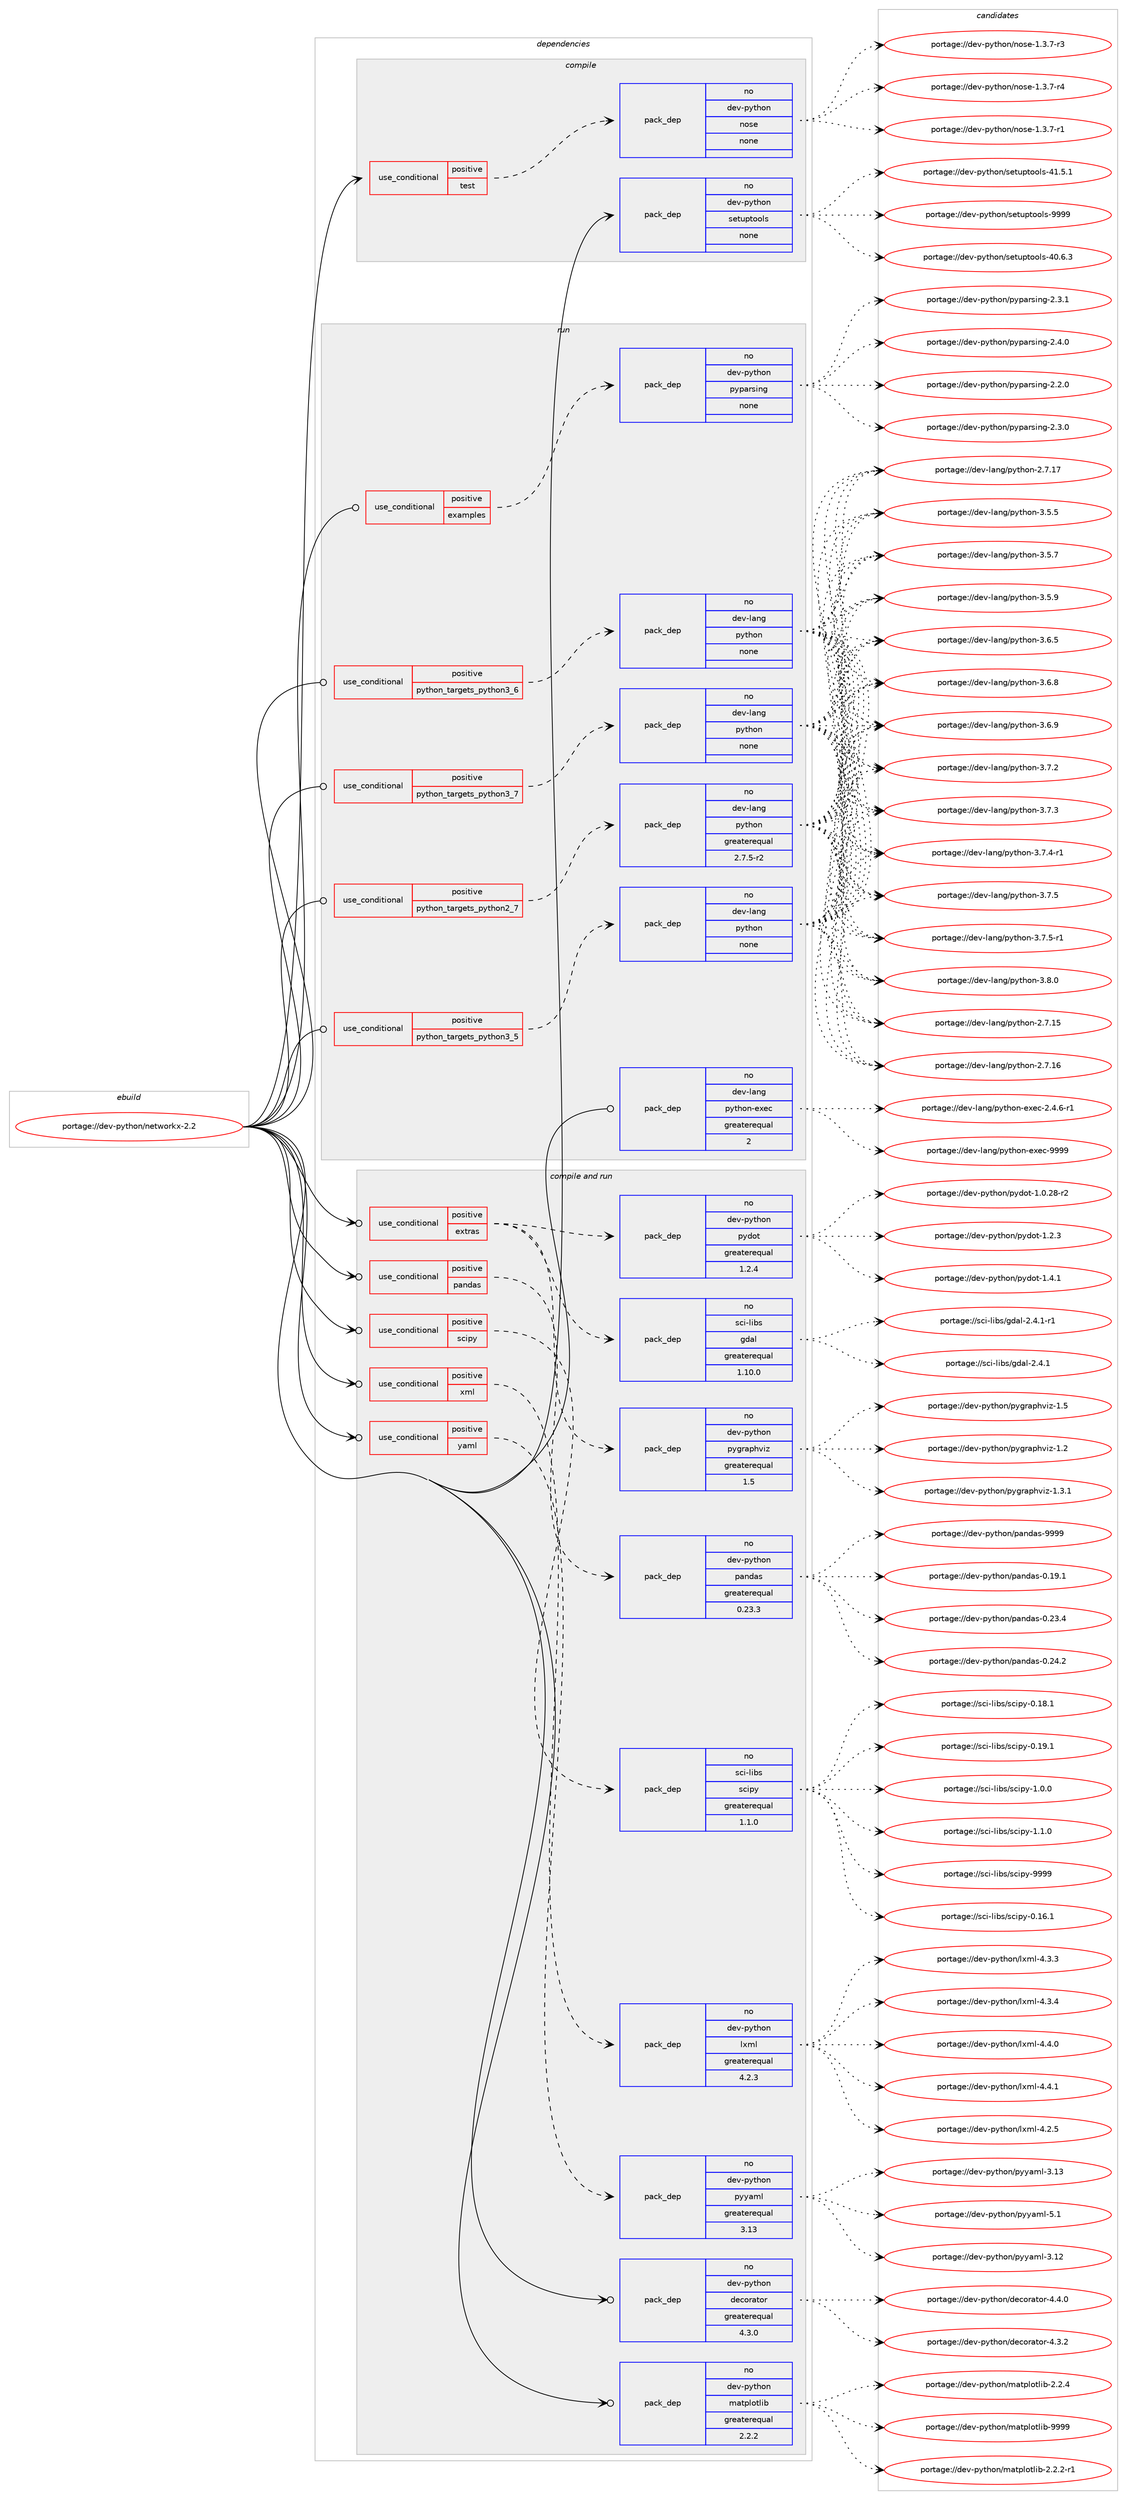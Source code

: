 digraph prolog {

# *************
# Graph options
# *************

newrank=true;
concentrate=true;
compound=true;
graph [rankdir=LR,fontname=Helvetica,fontsize=10,ranksep=1.5];#, ranksep=2.5, nodesep=0.2];
edge  [arrowhead=vee];
node  [fontname=Helvetica,fontsize=10];

# **********
# The ebuild
# **********

subgraph cluster_leftcol {
color=gray;
rank=same;
label=<<i>ebuild</i>>;
id [label="portage://dev-python/networkx-2.2", color=red, width=4, href="../dev-python/networkx-2.2.svg"];
}

# ****************
# The dependencies
# ****************

subgraph cluster_midcol {
color=gray;
label=<<i>dependencies</i>>;
subgraph cluster_compile {
fillcolor="#eeeeee";
style=filled;
label=<<i>compile</i>>;
subgraph cond32368 {
dependency151342 [label=<<TABLE BORDER="0" CELLBORDER="1" CELLSPACING="0" CELLPADDING="4"><TR><TD ROWSPAN="3" CELLPADDING="10">use_conditional</TD></TR><TR><TD>positive</TD></TR><TR><TD>test</TD></TR></TABLE>>, shape=none, color=red];
subgraph pack115648 {
dependency151343 [label=<<TABLE BORDER="0" CELLBORDER="1" CELLSPACING="0" CELLPADDING="4" WIDTH="220"><TR><TD ROWSPAN="6" CELLPADDING="30">pack_dep</TD></TR><TR><TD WIDTH="110">no</TD></TR><TR><TD>dev-python</TD></TR><TR><TD>nose</TD></TR><TR><TD>none</TD></TR><TR><TD></TD></TR></TABLE>>, shape=none, color=blue];
}
dependency151342:e -> dependency151343:w [weight=20,style="dashed",arrowhead="vee"];
}
id:e -> dependency151342:w [weight=20,style="solid",arrowhead="vee"];
subgraph pack115649 {
dependency151344 [label=<<TABLE BORDER="0" CELLBORDER="1" CELLSPACING="0" CELLPADDING="4" WIDTH="220"><TR><TD ROWSPAN="6" CELLPADDING="30">pack_dep</TD></TR><TR><TD WIDTH="110">no</TD></TR><TR><TD>dev-python</TD></TR><TR><TD>setuptools</TD></TR><TR><TD>none</TD></TR><TR><TD></TD></TR></TABLE>>, shape=none, color=blue];
}
id:e -> dependency151344:w [weight=20,style="solid",arrowhead="vee"];
}
subgraph cluster_compileandrun {
fillcolor="#eeeeee";
style=filled;
label=<<i>compile and run</i>>;
subgraph cond32369 {
dependency151345 [label=<<TABLE BORDER="0" CELLBORDER="1" CELLSPACING="0" CELLPADDING="4"><TR><TD ROWSPAN="3" CELLPADDING="10">use_conditional</TD></TR><TR><TD>positive</TD></TR><TR><TD>extras</TD></TR></TABLE>>, shape=none, color=red];
subgraph pack115650 {
dependency151346 [label=<<TABLE BORDER="0" CELLBORDER="1" CELLSPACING="0" CELLPADDING="4" WIDTH="220"><TR><TD ROWSPAN="6" CELLPADDING="30">pack_dep</TD></TR><TR><TD WIDTH="110">no</TD></TR><TR><TD>dev-python</TD></TR><TR><TD>pydot</TD></TR><TR><TD>greaterequal</TD></TR><TR><TD>1.2.4</TD></TR></TABLE>>, shape=none, color=blue];
}
dependency151345:e -> dependency151346:w [weight=20,style="dashed",arrowhead="vee"];
subgraph pack115651 {
dependency151347 [label=<<TABLE BORDER="0" CELLBORDER="1" CELLSPACING="0" CELLPADDING="4" WIDTH="220"><TR><TD ROWSPAN="6" CELLPADDING="30">pack_dep</TD></TR><TR><TD WIDTH="110">no</TD></TR><TR><TD>dev-python</TD></TR><TR><TD>pygraphviz</TD></TR><TR><TD>greaterequal</TD></TR><TR><TD>1.5</TD></TR></TABLE>>, shape=none, color=blue];
}
dependency151345:e -> dependency151347:w [weight=20,style="dashed",arrowhead="vee"];
subgraph pack115652 {
dependency151348 [label=<<TABLE BORDER="0" CELLBORDER="1" CELLSPACING="0" CELLPADDING="4" WIDTH="220"><TR><TD ROWSPAN="6" CELLPADDING="30">pack_dep</TD></TR><TR><TD WIDTH="110">no</TD></TR><TR><TD>sci-libs</TD></TR><TR><TD>gdal</TD></TR><TR><TD>greaterequal</TD></TR><TR><TD>1.10.0</TD></TR></TABLE>>, shape=none, color=blue];
}
dependency151345:e -> dependency151348:w [weight=20,style="dashed",arrowhead="vee"];
}
id:e -> dependency151345:w [weight=20,style="solid",arrowhead="odotvee"];
subgraph cond32370 {
dependency151349 [label=<<TABLE BORDER="0" CELLBORDER="1" CELLSPACING="0" CELLPADDING="4"><TR><TD ROWSPAN="3" CELLPADDING="10">use_conditional</TD></TR><TR><TD>positive</TD></TR><TR><TD>pandas</TD></TR></TABLE>>, shape=none, color=red];
subgraph pack115653 {
dependency151350 [label=<<TABLE BORDER="0" CELLBORDER="1" CELLSPACING="0" CELLPADDING="4" WIDTH="220"><TR><TD ROWSPAN="6" CELLPADDING="30">pack_dep</TD></TR><TR><TD WIDTH="110">no</TD></TR><TR><TD>dev-python</TD></TR><TR><TD>pandas</TD></TR><TR><TD>greaterequal</TD></TR><TR><TD>0.23.3</TD></TR></TABLE>>, shape=none, color=blue];
}
dependency151349:e -> dependency151350:w [weight=20,style="dashed",arrowhead="vee"];
}
id:e -> dependency151349:w [weight=20,style="solid",arrowhead="odotvee"];
subgraph cond32371 {
dependency151351 [label=<<TABLE BORDER="0" CELLBORDER="1" CELLSPACING="0" CELLPADDING="4"><TR><TD ROWSPAN="3" CELLPADDING="10">use_conditional</TD></TR><TR><TD>positive</TD></TR><TR><TD>scipy</TD></TR></TABLE>>, shape=none, color=red];
subgraph pack115654 {
dependency151352 [label=<<TABLE BORDER="0" CELLBORDER="1" CELLSPACING="0" CELLPADDING="4" WIDTH="220"><TR><TD ROWSPAN="6" CELLPADDING="30">pack_dep</TD></TR><TR><TD WIDTH="110">no</TD></TR><TR><TD>sci-libs</TD></TR><TR><TD>scipy</TD></TR><TR><TD>greaterequal</TD></TR><TR><TD>1.1.0</TD></TR></TABLE>>, shape=none, color=blue];
}
dependency151351:e -> dependency151352:w [weight=20,style="dashed",arrowhead="vee"];
}
id:e -> dependency151351:w [weight=20,style="solid",arrowhead="odotvee"];
subgraph cond32372 {
dependency151353 [label=<<TABLE BORDER="0" CELLBORDER="1" CELLSPACING="0" CELLPADDING="4"><TR><TD ROWSPAN="3" CELLPADDING="10">use_conditional</TD></TR><TR><TD>positive</TD></TR><TR><TD>xml</TD></TR></TABLE>>, shape=none, color=red];
subgraph pack115655 {
dependency151354 [label=<<TABLE BORDER="0" CELLBORDER="1" CELLSPACING="0" CELLPADDING="4" WIDTH="220"><TR><TD ROWSPAN="6" CELLPADDING="30">pack_dep</TD></TR><TR><TD WIDTH="110">no</TD></TR><TR><TD>dev-python</TD></TR><TR><TD>lxml</TD></TR><TR><TD>greaterequal</TD></TR><TR><TD>4.2.3</TD></TR></TABLE>>, shape=none, color=blue];
}
dependency151353:e -> dependency151354:w [weight=20,style="dashed",arrowhead="vee"];
}
id:e -> dependency151353:w [weight=20,style="solid",arrowhead="odotvee"];
subgraph cond32373 {
dependency151355 [label=<<TABLE BORDER="0" CELLBORDER="1" CELLSPACING="0" CELLPADDING="4"><TR><TD ROWSPAN="3" CELLPADDING="10">use_conditional</TD></TR><TR><TD>positive</TD></TR><TR><TD>yaml</TD></TR></TABLE>>, shape=none, color=red];
subgraph pack115656 {
dependency151356 [label=<<TABLE BORDER="0" CELLBORDER="1" CELLSPACING="0" CELLPADDING="4" WIDTH="220"><TR><TD ROWSPAN="6" CELLPADDING="30">pack_dep</TD></TR><TR><TD WIDTH="110">no</TD></TR><TR><TD>dev-python</TD></TR><TR><TD>pyyaml</TD></TR><TR><TD>greaterequal</TD></TR><TR><TD>3.13</TD></TR></TABLE>>, shape=none, color=blue];
}
dependency151355:e -> dependency151356:w [weight=20,style="dashed",arrowhead="vee"];
}
id:e -> dependency151355:w [weight=20,style="solid",arrowhead="odotvee"];
subgraph pack115657 {
dependency151357 [label=<<TABLE BORDER="0" CELLBORDER="1" CELLSPACING="0" CELLPADDING="4" WIDTH="220"><TR><TD ROWSPAN="6" CELLPADDING="30">pack_dep</TD></TR><TR><TD WIDTH="110">no</TD></TR><TR><TD>dev-python</TD></TR><TR><TD>decorator</TD></TR><TR><TD>greaterequal</TD></TR><TR><TD>4.3.0</TD></TR></TABLE>>, shape=none, color=blue];
}
id:e -> dependency151357:w [weight=20,style="solid",arrowhead="odotvee"];
subgraph pack115658 {
dependency151358 [label=<<TABLE BORDER="0" CELLBORDER="1" CELLSPACING="0" CELLPADDING="4" WIDTH="220"><TR><TD ROWSPAN="6" CELLPADDING="30">pack_dep</TD></TR><TR><TD WIDTH="110">no</TD></TR><TR><TD>dev-python</TD></TR><TR><TD>matplotlib</TD></TR><TR><TD>greaterequal</TD></TR><TR><TD>2.2.2</TD></TR></TABLE>>, shape=none, color=blue];
}
id:e -> dependency151358:w [weight=20,style="solid",arrowhead="odotvee"];
}
subgraph cluster_run {
fillcolor="#eeeeee";
style=filled;
label=<<i>run</i>>;
subgraph cond32374 {
dependency151359 [label=<<TABLE BORDER="0" CELLBORDER="1" CELLSPACING="0" CELLPADDING="4"><TR><TD ROWSPAN="3" CELLPADDING="10">use_conditional</TD></TR><TR><TD>positive</TD></TR><TR><TD>examples</TD></TR></TABLE>>, shape=none, color=red];
subgraph pack115659 {
dependency151360 [label=<<TABLE BORDER="0" CELLBORDER="1" CELLSPACING="0" CELLPADDING="4" WIDTH="220"><TR><TD ROWSPAN="6" CELLPADDING="30">pack_dep</TD></TR><TR><TD WIDTH="110">no</TD></TR><TR><TD>dev-python</TD></TR><TR><TD>pyparsing</TD></TR><TR><TD>none</TD></TR><TR><TD></TD></TR></TABLE>>, shape=none, color=blue];
}
dependency151359:e -> dependency151360:w [weight=20,style="dashed",arrowhead="vee"];
}
id:e -> dependency151359:w [weight=20,style="solid",arrowhead="odot"];
subgraph cond32375 {
dependency151361 [label=<<TABLE BORDER="0" CELLBORDER="1" CELLSPACING="0" CELLPADDING="4"><TR><TD ROWSPAN="3" CELLPADDING="10">use_conditional</TD></TR><TR><TD>positive</TD></TR><TR><TD>python_targets_python2_7</TD></TR></TABLE>>, shape=none, color=red];
subgraph pack115660 {
dependency151362 [label=<<TABLE BORDER="0" CELLBORDER="1" CELLSPACING="0" CELLPADDING="4" WIDTH="220"><TR><TD ROWSPAN="6" CELLPADDING="30">pack_dep</TD></TR><TR><TD WIDTH="110">no</TD></TR><TR><TD>dev-lang</TD></TR><TR><TD>python</TD></TR><TR><TD>greaterequal</TD></TR><TR><TD>2.7.5-r2</TD></TR></TABLE>>, shape=none, color=blue];
}
dependency151361:e -> dependency151362:w [weight=20,style="dashed",arrowhead="vee"];
}
id:e -> dependency151361:w [weight=20,style="solid",arrowhead="odot"];
subgraph cond32376 {
dependency151363 [label=<<TABLE BORDER="0" CELLBORDER="1" CELLSPACING="0" CELLPADDING="4"><TR><TD ROWSPAN="3" CELLPADDING="10">use_conditional</TD></TR><TR><TD>positive</TD></TR><TR><TD>python_targets_python3_5</TD></TR></TABLE>>, shape=none, color=red];
subgraph pack115661 {
dependency151364 [label=<<TABLE BORDER="0" CELLBORDER="1" CELLSPACING="0" CELLPADDING="4" WIDTH="220"><TR><TD ROWSPAN="6" CELLPADDING="30">pack_dep</TD></TR><TR><TD WIDTH="110">no</TD></TR><TR><TD>dev-lang</TD></TR><TR><TD>python</TD></TR><TR><TD>none</TD></TR><TR><TD></TD></TR></TABLE>>, shape=none, color=blue];
}
dependency151363:e -> dependency151364:w [weight=20,style="dashed",arrowhead="vee"];
}
id:e -> dependency151363:w [weight=20,style="solid",arrowhead="odot"];
subgraph cond32377 {
dependency151365 [label=<<TABLE BORDER="0" CELLBORDER="1" CELLSPACING="0" CELLPADDING="4"><TR><TD ROWSPAN="3" CELLPADDING="10">use_conditional</TD></TR><TR><TD>positive</TD></TR><TR><TD>python_targets_python3_6</TD></TR></TABLE>>, shape=none, color=red];
subgraph pack115662 {
dependency151366 [label=<<TABLE BORDER="0" CELLBORDER="1" CELLSPACING="0" CELLPADDING="4" WIDTH="220"><TR><TD ROWSPAN="6" CELLPADDING="30">pack_dep</TD></TR><TR><TD WIDTH="110">no</TD></TR><TR><TD>dev-lang</TD></TR><TR><TD>python</TD></TR><TR><TD>none</TD></TR><TR><TD></TD></TR></TABLE>>, shape=none, color=blue];
}
dependency151365:e -> dependency151366:w [weight=20,style="dashed",arrowhead="vee"];
}
id:e -> dependency151365:w [weight=20,style="solid",arrowhead="odot"];
subgraph cond32378 {
dependency151367 [label=<<TABLE BORDER="0" CELLBORDER="1" CELLSPACING="0" CELLPADDING="4"><TR><TD ROWSPAN="3" CELLPADDING="10">use_conditional</TD></TR><TR><TD>positive</TD></TR><TR><TD>python_targets_python3_7</TD></TR></TABLE>>, shape=none, color=red];
subgraph pack115663 {
dependency151368 [label=<<TABLE BORDER="0" CELLBORDER="1" CELLSPACING="0" CELLPADDING="4" WIDTH="220"><TR><TD ROWSPAN="6" CELLPADDING="30">pack_dep</TD></TR><TR><TD WIDTH="110">no</TD></TR><TR><TD>dev-lang</TD></TR><TR><TD>python</TD></TR><TR><TD>none</TD></TR><TR><TD></TD></TR></TABLE>>, shape=none, color=blue];
}
dependency151367:e -> dependency151368:w [weight=20,style="dashed",arrowhead="vee"];
}
id:e -> dependency151367:w [weight=20,style="solid",arrowhead="odot"];
subgraph pack115664 {
dependency151369 [label=<<TABLE BORDER="0" CELLBORDER="1" CELLSPACING="0" CELLPADDING="4" WIDTH="220"><TR><TD ROWSPAN="6" CELLPADDING="30">pack_dep</TD></TR><TR><TD WIDTH="110">no</TD></TR><TR><TD>dev-lang</TD></TR><TR><TD>python-exec</TD></TR><TR><TD>greaterequal</TD></TR><TR><TD>2</TD></TR></TABLE>>, shape=none, color=blue];
}
id:e -> dependency151369:w [weight=20,style="solid",arrowhead="odot"];
}
}

# **************
# The candidates
# **************

subgraph cluster_choices {
rank=same;
color=gray;
label=<<i>candidates</i>>;

subgraph choice115648 {
color=black;
nodesep=1;
choiceportage10010111845112121116104111110471101111151014549465146554511449 [label="portage://dev-python/nose-1.3.7-r1", color=red, width=4,href="../dev-python/nose-1.3.7-r1.svg"];
choiceportage10010111845112121116104111110471101111151014549465146554511451 [label="portage://dev-python/nose-1.3.7-r3", color=red, width=4,href="../dev-python/nose-1.3.7-r3.svg"];
choiceportage10010111845112121116104111110471101111151014549465146554511452 [label="portage://dev-python/nose-1.3.7-r4", color=red, width=4,href="../dev-python/nose-1.3.7-r4.svg"];
dependency151343:e -> choiceportage10010111845112121116104111110471101111151014549465146554511449:w [style=dotted,weight="100"];
dependency151343:e -> choiceportage10010111845112121116104111110471101111151014549465146554511451:w [style=dotted,weight="100"];
dependency151343:e -> choiceportage10010111845112121116104111110471101111151014549465146554511452:w [style=dotted,weight="100"];
}
subgraph choice115649 {
color=black;
nodesep=1;
choiceportage100101118451121211161041111104711510111611711211611111110811545524846544651 [label="portage://dev-python/setuptools-40.6.3", color=red, width=4,href="../dev-python/setuptools-40.6.3.svg"];
choiceportage100101118451121211161041111104711510111611711211611111110811545524946534649 [label="portage://dev-python/setuptools-41.5.1", color=red, width=4,href="../dev-python/setuptools-41.5.1.svg"];
choiceportage10010111845112121116104111110471151011161171121161111111081154557575757 [label="portage://dev-python/setuptools-9999", color=red, width=4,href="../dev-python/setuptools-9999.svg"];
dependency151344:e -> choiceportage100101118451121211161041111104711510111611711211611111110811545524846544651:w [style=dotted,weight="100"];
dependency151344:e -> choiceportage100101118451121211161041111104711510111611711211611111110811545524946534649:w [style=dotted,weight="100"];
dependency151344:e -> choiceportage10010111845112121116104111110471151011161171121161111111081154557575757:w [style=dotted,weight="100"];
}
subgraph choice115650 {
color=black;
nodesep=1;
choiceportage1001011184511212111610411111047112121100111116454946484650564511450 [label="portage://dev-python/pydot-1.0.28-r2", color=red, width=4,href="../dev-python/pydot-1.0.28-r2.svg"];
choiceportage1001011184511212111610411111047112121100111116454946504651 [label="portage://dev-python/pydot-1.2.3", color=red, width=4,href="../dev-python/pydot-1.2.3.svg"];
choiceportage1001011184511212111610411111047112121100111116454946524649 [label="portage://dev-python/pydot-1.4.1", color=red, width=4,href="../dev-python/pydot-1.4.1.svg"];
dependency151346:e -> choiceportage1001011184511212111610411111047112121100111116454946484650564511450:w [style=dotted,weight="100"];
dependency151346:e -> choiceportage1001011184511212111610411111047112121100111116454946504651:w [style=dotted,weight="100"];
dependency151346:e -> choiceportage1001011184511212111610411111047112121100111116454946524649:w [style=dotted,weight="100"];
}
subgraph choice115651 {
color=black;
nodesep=1;
choiceportage10010111845112121116104111110471121211031149711210411810512245494650 [label="portage://dev-python/pygraphviz-1.2", color=red, width=4,href="../dev-python/pygraphviz-1.2.svg"];
choiceportage100101118451121211161041111104711212110311497112104118105122454946514649 [label="portage://dev-python/pygraphviz-1.3.1", color=red, width=4,href="../dev-python/pygraphviz-1.3.1.svg"];
choiceportage10010111845112121116104111110471121211031149711210411810512245494653 [label="portage://dev-python/pygraphviz-1.5", color=red, width=4,href="../dev-python/pygraphviz-1.5.svg"];
dependency151347:e -> choiceportage10010111845112121116104111110471121211031149711210411810512245494650:w [style=dotted,weight="100"];
dependency151347:e -> choiceportage100101118451121211161041111104711212110311497112104118105122454946514649:w [style=dotted,weight="100"];
dependency151347:e -> choiceportage10010111845112121116104111110471121211031149711210411810512245494653:w [style=dotted,weight="100"];
}
subgraph choice115652 {
color=black;
nodesep=1;
choiceportage1159910545108105981154710310097108455046524649 [label="portage://sci-libs/gdal-2.4.1", color=red, width=4,href="../sci-libs/gdal-2.4.1.svg"];
choiceportage11599105451081059811547103100971084550465246494511449 [label="portage://sci-libs/gdal-2.4.1-r1", color=red, width=4,href="../sci-libs/gdal-2.4.1-r1.svg"];
dependency151348:e -> choiceportage1159910545108105981154710310097108455046524649:w [style=dotted,weight="100"];
dependency151348:e -> choiceportage11599105451081059811547103100971084550465246494511449:w [style=dotted,weight="100"];
}
subgraph choice115653 {
color=black;
nodesep=1;
choiceportage1001011184511212111610411111047112971101009711545484649574649 [label="portage://dev-python/pandas-0.19.1", color=red, width=4,href="../dev-python/pandas-0.19.1.svg"];
choiceportage1001011184511212111610411111047112971101009711545484650514652 [label="portage://dev-python/pandas-0.23.4", color=red, width=4,href="../dev-python/pandas-0.23.4.svg"];
choiceportage1001011184511212111610411111047112971101009711545484650524650 [label="portage://dev-python/pandas-0.24.2", color=red, width=4,href="../dev-python/pandas-0.24.2.svg"];
choiceportage100101118451121211161041111104711297110100971154557575757 [label="portage://dev-python/pandas-9999", color=red, width=4,href="../dev-python/pandas-9999.svg"];
dependency151350:e -> choiceportage1001011184511212111610411111047112971101009711545484649574649:w [style=dotted,weight="100"];
dependency151350:e -> choiceportage1001011184511212111610411111047112971101009711545484650514652:w [style=dotted,weight="100"];
dependency151350:e -> choiceportage1001011184511212111610411111047112971101009711545484650524650:w [style=dotted,weight="100"];
dependency151350:e -> choiceportage100101118451121211161041111104711297110100971154557575757:w [style=dotted,weight="100"];
}
subgraph choice115654 {
color=black;
nodesep=1;
choiceportage115991054510810598115471159910511212145484649544649 [label="portage://sci-libs/scipy-0.16.1", color=red, width=4,href="../sci-libs/scipy-0.16.1.svg"];
choiceportage115991054510810598115471159910511212145484649564649 [label="portage://sci-libs/scipy-0.18.1", color=red, width=4,href="../sci-libs/scipy-0.18.1.svg"];
choiceportage115991054510810598115471159910511212145484649574649 [label="portage://sci-libs/scipy-0.19.1", color=red, width=4,href="../sci-libs/scipy-0.19.1.svg"];
choiceportage1159910545108105981154711599105112121454946484648 [label="portage://sci-libs/scipy-1.0.0", color=red, width=4,href="../sci-libs/scipy-1.0.0.svg"];
choiceportage1159910545108105981154711599105112121454946494648 [label="portage://sci-libs/scipy-1.1.0", color=red, width=4,href="../sci-libs/scipy-1.1.0.svg"];
choiceportage11599105451081059811547115991051121214557575757 [label="portage://sci-libs/scipy-9999", color=red, width=4,href="../sci-libs/scipy-9999.svg"];
dependency151352:e -> choiceportage115991054510810598115471159910511212145484649544649:w [style=dotted,weight="100"];
dependency151352:e -> choiceportage115991054510810598115471159910511212145484649564649:w [style=dotted,weight="100"];
dependency151352:e -> choiceportage115991054510810598115471159910511212145484649574649:w [style=dotted,weight="100"];
dependency151352:e -> choiceportage1159910545108105981154711599105112121454946484648:w [style=dotted,weight="100"];
dependency151352:e -> choiceportage1159910545108105981154711599105112121454946494648:w [style=dotted,weight="100"];
dependency151352:e -> choiceportage11599105451081059811547115991051121214557575757:w [style=dotted,weight="100"];
}
subgraph choice115655 {
color=black;
nodesep=1;
choiceportage1001011184511212111610411111047108120109108455246504653 [label="portage://dev-python/lxml-4.2.5", color=red, width=4,href="../dev-python/lxml-4.2.5.svg"];
choiceportage1001011184511212111610411111047108120109108455246514651 [label="portage://dev-python/lxml-4.3.3", color=red, width=4,href="../dev-python/lxml-4.3.3.svg"];
choiceportage1001011184511212111610411111047108120109108455246514652 [label="portage://dev-python/lxml-4.3.4", color=red, width=4,href="../dev-python/lxml-4.3.4.svg"];
choiceportage1001011184511212111610411111047108120109108455246524648 [label="portage://dev-python/lxml-4.4.0", color=red, width=4,href="../dev-python/lxml-4.4.0.svg"];
choiceportage1001011184511212111610411111047108120109108455246524649 [label="portage://dev-python/lxml-4.4.1", color=red, width=4,href="../dev-python/lxml-4.4.1.svg"];
dependency151354:e -> choiceportage1001011184511212111610411111047108120109108455246504653:w [style=dotted,weight="100"];
dependency151354:e -> choiceportage1001011184511212111610411111047108120109108455246514651:w [style=dotted,weight="100"];
dependency151354:e -> choiceportage1001011184511212111610411111047108120109108455246514652:w [style=dotted,weight="100"];
dependency151354:e -> choiceportage1001011184511212111610411111047108120109108455246524648:w [style=dotted,weight="100"];
dependency151354:e -> choiceportage1001011184511212111610411111047108120109108455246524649:w [style=dotted,weight="100"];
}
subgraph choice115656 {
color=black;
nodesep=1;
choiceportage1001011184511212111610411111047112121121971091084551464950 [label="portage://dev-python/pyyaml-3.12", color=red, width=4,href="../dev-python/pyyaml-3.12.svg"];
choiceportage1001011184511212111610411111047112121121971091084551464951 [label="portage://dev-python/pyyaml-3.13", color=red, width=4,href="../dev-python/pyyaml-3.13.svg"];
choiceportage10010111845112121116104111110471121211219710910845534649 [label="portage://dev-python/pyyaml-5.1", color=red, width=4,href="../dev-python/pyyaml-5.1.svg"];
dependency151356:e -> choiceportage1001011184511212111610411111047112121121971091084551464950:w [style=dotted,weight="100"];
dependency151356:e -> choiceportage1001011184511212111610411111047112121121971091084551464951:w [style=dotted,weight="100"];
dependency151356:e -> choiceportage10010111845112121116104111110471121211219710910845534649:w [style=dotted,weight="100"];
}
subgraph choice115657 {
color=black;
nodesep=1;
choiceportage10010111845112121116104111110471001019911111497116111114455246514650 [label="portage://dev-python/decorator-4.3.2", color=red, width=4,href="../dev-python/decorator-4.3.2.svg"];
choiceportage10010111845112121116104111110471001019911111497116111114455246524648 [label="portage://dev-python/decorator-4.4.0", color=red, width=4,href="../dev-python/decorator-4.4.0.svg"];
dependency151357:e -> choiceportage10010111845112121116104111110471001019911111497116111114455246514650:w [style=dotted,weight="100"];
dependency151357:e -> choiceportage10010111845112121116104111110471001019911111497116111114455246524648:w [style=dotted,weight="100"];
}
subgraph choice115658 {
color=black;
nodesep=1;
choiceportage100101118451121211161041111104710997116112108111116108105984550465046504511449 [label="portage://dev-python/matplotlib-2.2.2-r1", color=red, width=4,href="../dev-python/matplotlib-2.2.2-r1.svg"];
choiceportage10010111845112121116104111110471099711611210811111610810598455046504652 [label="portage://dev-python/matplotlib-2.2.4", color=red, width=4,href="../dev-python/matplotlib-2.2.4.svg"];
choiceportage100101118451121211161041111104710997116112108111116108105984557575757 [label="portage://dev-python/matplotlib-9999", color=red, width=4,href="../dev-python/matplotlib-9999.svg"];
dependency151358:e -> choiceportage100101118451121211161041111104710997116112108111116108105984550465046504511449:w [style=dotted,weight="100"];
dependency151358:e -> choiceportage10010111845112121116104111110471099711611210811111610810598455046504652:w [style=dotted,weight="100"];
dependency151358:e -> choiceportage100101118451121211161041111104710997116112108111116108105984557575757:w [style=dotted,weight="100"];
}
subgraph choice115659 {
color=black;
nodesep=1;
choiceportage100101118451121211161041111104711212111297114115105110103455046504648 [label="portage://dev-python/pyparsing-2.2.0", color=red, width=4,href="../dev-python/pyparsing-2.2.0.svg"];
choiceportage100101118451121211161041111104711212111297114115105110103455046514648 [label="portage://dev-python/pyparsing-2.3.0", color=red, width=4,href="../dev-python/pyparsing-2.3.0.svg"];
choiceportage100101118451121211161041111104711212111297114115105110103455046514649 [label="portage://dev-python/pyparsing-2.3.1", color=red, width=4,href="../dev-python/pyparsing-2.3.1.svg"];
choiceportage100101118451121211161041111104711212111297114115105110103455046524648 [label="portage://dev-python/pyparsing-2.4.0", color=red, width=4,href="../dev-python/pyparsing-2.4.0.svg"];
dependency151360:e -> choiceportage100101118451121211161041111104711212111297114115105110103455046504648:w [style=dotted,weight="100"];
dependency151360:e -> choiceportage100101118451121211161041111104711212111297114115105110103455046514648:w [style=dotted,weight="100"];
dependency151360:e -> choiceportage100101118451121211161041111104711212111297114115105110103455046514649:w [style=dotted,weight="100"];
dependency151360:e -> choiceportage100101118451121211161041111104711212111297114115105110103455046524648:w [style=dotted,weight="100"];
}
subgraph choice115660 {
color=black;
nodesep=1;
choiceportage10010111845108971101034711212111610411111045504655464953 [label="portage://dev-lang/python-2.7.15", color=red, width=4,href="../dev-lang/python-2.7.15.svg"];
choiceportage10010111845108971101034711212111610411111045504655464954 [label="portage://dev-lang/python-2.7.16", color=red, width=4,href="../dev-lang/python-2.7.16.svg"];
choiceportage10010111845108971101034711212111610411111045504655464955 [label="portage://dev-lang/python-2.7.17", color=red, width=4,href="../dev-lang/python-2.7.17.svg"];
choiceportage100101118451089711010347112121116104111110455146534653 [label="portage://dev-lang/python-3.5.5", color=red, width=4,href="../dev-lang/python-3.5.5.svg"];
choiceportage100101118451089711010347112121116104111110455146534655 [label="portage://dev-lang/python-3.5.7", color=red, width=4,href="../dev-lang/python-3.5.7.svg"];
choiceportage100101118451089711010347112121116104111110455146534657 [label="portage://dev-lang/python-3.5.9", color=red, width=4,href="../dev-lang/python-3.5.9.svg"];
choiceportage100101118451089711010347112121116104111110455146544653 [label="portage://dev-lang/python-3.6.5", color=red, width=4,href="../dev-lang/python-3.6.5.svg"];
choiceportage100101118451089711010347112121116104111110455146544656 [label="portage://dev-lang/python-3.6.8", color=red, width=4,href="../dev-lang/python-3.6.8.svg"];
choiceportage100101118451089711010347112121116104111110455146544657 [label="portage://dev-lang/python-3.6.9", color=red, width=4,href="../dev-lang/python-3.6.9.svg"];
choiceportage100101118451089711010347112121116104111110455146554650 [label="portage://dev-lang/python-3.7.2", color=red, width=4,href="../dev-lang/python-3.7.2.svg"];
choiceportage100101118451089711010347112121116104111110455146554651 [label="portage://dev-lang/python-3.7.3", color=red, width=4,href="../dev-lang/python-3.7.3.svg"];
choiceportage1001011184510897110103471121211161041111104551465546524511449 [label="portage://dev-lang/python-3.7.4-r1", color=red, width=4,href="../dev-lang/python-3.7.4-r1.svg"];
choiceportage100101118451089711010347112121116104111110455146554653 [label="portage://dev-lang/python-3.7.5", color=red, width=4,href="../dev-lang/python-3.7.5.svg"];
choiceportage1001011184510897110103471121211161041111104551465546534511449 [label="portage://dev-lang/python-3.7.5-r1", color=red, width=4,href="../dev-lang/python-3.7.5-r1.svg"];
choiceportage100101118451089711010347112121116104111110455146564648 [label="portage://dev-lang/python-3.8.0", color=red, width=4,href="../dev-lang/python-3.8.0.svg"];
dependency151362:e -> choiceportage10010111845108971101034711212111610411111045504655464953:w [style=dotted,weight="100"];
dependency151362:e -> choiceportage10010111845108971101034711212111610411111045504655464954:w [style=dotted,weight="100"];
dependency151362:e -> choiceportage10010111845108971101034711212111610411111045504655464955:w [style=dotted,weight="100"];
dependency151362:e -> choiceportage100101118451089711010347112121116104111110455146534653:w [style=dotted,weight="100"];
dependency151362:e -> choiceportage100101118451089711010347112121116104111110455146534655:w [style=dotted,weight="100"];
dependency151362:e -> choiceportage100101118451089711010347112121116104111110455146534657:w [style=dotted,weight="100"];
dependency151362:e -> choiceportage100101118451089711010347112121116104111110455146544653:w [style=dotted,weight="100"];
dependency151362:e -> choiceportage100101118451089711010347112121116104111110455146544656:w [style=dotted,weight="100"];
dependency151362:e -> choiceportage100101118451089711010347112121116104111110455146544657:w [style=dotted,weight="100"];
dependency151362:e -> choiceportage100101118451089711010347112121116104111110455146554650:w [style=dotted,weight="100"];
dependency151362:e -> choiceportage100101118451089711010347112121116104111110455146554651:w [style=dotted,weight="100"];
dependency151362:e -> choiceportage1001011184510897110103471121211161041111104551465546524511449:w [style=dotted,weight="100"];
dependency151362:e -> choiceportage100101118451089711010347112121116104111110455146554653:w [style=dotted,weight="100"];
dependency151362:e -> choiceportage1001011184510897110103471121211161041111104551465546534511449:w [style=dotted,weight="100"];
dependency151362:e -> choiceportage100101118451089711010347112121116104111110455146564648:w [style=dotted,weight="100"];
}
subgraph choice115661 {
color=black;
nodesep=1;
choiceportage10010111845108971101034711212111610411111045504655464953 [label="portage://dev-lang/python-2.7.15", color=red, width=4,href="../dev-lang/python-2.7.15.svg"];
choiceportage10010111845108971101034711212111610411111045504655464954 [label="portage://dev-lang/python-2.7.16", color=red, width=4,href="../dev-lang/python-2.7.16.svg"];
choiceportage10010111845108971101034711212111610411111045504655464955 [label="portage://dev-lang/python-2.7.17", color=red, width=4,href="../dev-lang/python-2.7.17.svg"];
choiceportage100101118451089711010347112121116104111110455146534653 [label="portage://dev-lang/python-3.5.5", color=red, width=4,href="../dev-lang/python-3.5.5.svg"];
choiceportage100101118451089711010347112121116104111110455146534655 [label="portage://dev-lang/python-3.5.7", color=red, width=4,href="../dev-lang/python-3.5.7.svg"];
choiceportage100101118451089711010347112121116104111110455146534657 [label="portage://dev-lang/python-3.5.9", color=red, width=4,href="../dev-lang/python-3.5.9.svg"];
choiceportage100101118451089711010347112121116104111110455146544653 [label="portage://dev-lang/python-3.6.5", color=red, width=4,href="../dev-lang/python-3.6.5.svg"];
choiceportage100101118451089711010347112121116104111110455146544656 [label="portage://dev-lang/python-3.6.8", color=red, width=4,href="../dev-lang/python-3.6.8.svg"];
choiceportage100101118451089711010347112121116104111110455146544657 [label="portage://dev-lang/python-3.6.9", color=red, width=4,href="../dev-lang/python-3.6.9.svg"];
choiceportage100101118451089711010347112121116104111110455146554650 [label="portage://dev-lang/python-3.7.2", color=red, width=4,href="../dev-lang/python-3.7.2.svg"];
choiceportage100101118451089711010347112121116104111110455146554651 [label="portage://dev-lang/python-3.7.3", color=red, width=4,href="../dev-lang/python-3.7.3.svg"];
choiceportage1001011184510897110103471121211161041111104551465546524511449 [label="portage://dev-lang/python-3.7.4-r1", color=red, width=4,href="../dev-lang/python-3.7.4-r1.svg"];
choiceportage100101118451089711010347112121116104111110455146554653 [label="portage://dev-lang/python-3.7.5", color=red, width=4,href="../dev-lang/python-3.7.5.svg"];
choiceportage1001011184510897110103471121211161041111104551465546534511449 [label="portage://dev-lang/python-3.7.5-r1", color=red, width=4,href="../dev-lang/python-3.7.5-r1.svg"];
choiceportage100101118451089711010347112121116104111110455146564648 [label="portage://dev-lang/python-3.8.0", color=red, width=4,href="../dev-lang/python-3.8.0.svg"];
dependency151364:e -> choiceportage10010111845108971101034711212111610411111045504655464953:w [style=dotted,weight="100"];
dependency151364:e -> choiceportage10010111845108971101034711212111610411111045504655464954:w [style=dotted,weight="100"];
dependency151364:e -> choiceportage10010111845108971101034711212111610411111045504655464955:w [style=dotted,weight="100"];
dependency151364:e -> choiceportage100101118451089711010347112121116104111110455146534653:w [style=dotted,weight="100"];
dependency151364:e -> choiceportage100101118451089711010347112121116104111110455146534655:w [style=dotted,weight="100"];
dependency151364:e -> choiceportage100101118451089711010347112121116104111110455146534657:w [style=dotted,weight="100"];
dependency151364:e -> choiceportage100101118451089711010347112121116104111110455146544653:w [style=dotted,weight="100"];
dependency151364:e -> choiceportage100101118451089711010347112121116104111110455146544656:w [style=dotted,weight="100"];
dependency151364:e -> choiceportage100101118451089711010347112121116104111110455146544657:w [style=dotted,weight="100"];
dependency151364:e -> choiceportage100101118451089711010347112121116104111110455146554650:w [style=dotted,weight="100"];
dependency151364:e -> choiceportage100101118451089711010347112121116104111110455146554651:w [style=dotted,weight="100"];
dependency151364:e -> choiceportage1001011184510897110103471121211161041111104551465546524511449:w [style=dotted,weight="100"];
dependency151364:e -> choiceportage100101118451089711010347112121116104111110455146554653:w [style=dotted,weight="100"];
dependency151364:e -> choiceportage1001011184510897110103471121211161041111104551465546534511449:w [style=dotted,weight="100"];
dependency151364:e -> choiceportage100101118451089711010347112121116104111110455146564648:w [style=dotted,weight="100"];
}
subgraph choice115662 {
color=black;
nodesep=1;
choiceportage10010111845108971101034711212111610411111045504655464953 [label="portage://dev-lang/python-2.7.15", color=red, width=4,href="../dev-lang/python-2.7.15.svg"];
choiceportage10010111845108971101034711212111610411111045504655464954 [label="portage://dev-lang/python-2.7.16", color=red, width=4,href="../dev-lang/python-2.7.16.svg"];
choiceportage10010111845108971101034711212111610411111045504655464955 [label="portage://dev-lang/python-2.7.17", color=red, width=4,href="../dev-lang/python-2.7.17.svg"];
choiceportage100101118451089711010347112121116104111110455146534653 [label="portage://dev-lang/python-3.5.5", color=red, width=4,href="../dev-lang/python-3.5.5.svg"];
choiceportage100101118451089711010347112121116104111110455146534655 [label="portage://dev-lang/python-3.5.7", color=red, width=4,href="../dev-lang/python-3.5.7.svg"];
choiceportage100101118451089711010347112121116104111110455146534657 [label="portage://dev-lang/python-3.5.9", color=red, width=4,href="../dev-lang/python-3.5.9.svg"];
choiceportage100101118451089711010347112121116104111110455146544653 [label="portage://dev-lang/python-3.6.5", color=red, width=4,href="../dev-lang/python-3.6.5.svg"];
choiceportage100101118451089711010347112121116104111110455146544656 [label="portage://dev-lang/python-3.6.8", color=red, width=4,href="../dev-lang/python-3.6.8.svg"];
choiceportage100101118451089711010347112121116104111110455146544657 [label="portage://dev-lang/python-3.6.9", color=red, width=4,href="../dev-lang/python-3.6.9.svg"];
choiceportage100101118451089711010347112121116104111110455146554650 [label="portage://dev-lang/python-3.7.2", color=red, width=4,href="../dev-lang/python-3.7.2.svg"];
choiceportage100101118451089711010347112121116104111110455146554651 [label="portage://dev-lang/python-3.7.3", color=red, width=4,href="../dev-lang/python-3.7.3.svg"];
choiceportage1001011184510897110103471121211161041111104551465546524511449 [label="portage://dev-lang/python-3.7.4-r1", color=red, width=4,href="../dev-lang/python-3.7.4-r1.svg"];
choiceportage100101118451089711010347112121116104111110455146554653 [label="portage://dev-lang/python-3.7.5", color=red, width=4,href="../dev-lang/python-3.7.5.svg"];
choiceportage1001011184510897110103471121211161041111104551465546534511449 [label="portage://dev-lang/python-3.7.5-r1", color=red, width=4,href="../dev-lang/python-3.7.5-r1.svg"];
choiceportage100101118451089711010347112121116104111110455146564648 [label="portage://dev-lang/python-3.8.0", color=red, width=4,href="../dev-lang/python-3.8.0.svg"];
dependency151366:e -> choiceportage10010111845108971101034711212111610411111045504655464953:w [style=dotted,weight="100"];
dependency151366:e -> choiceportage10010111845108971101034711212111610411111045504655464954:w [style=dotted,weight="100"];
dependency151366:e -> choiceportage10010111845108971101034711212111610411111045504655464955:w [style=dotted,weight="100"];
dependency151366:e -> choiceportage100101118451089711010347112121116104111110455146534653:w [style=dotted,weight="100"];
dependency151366:e -> choiceportage100101118451089711010347112121116104111110455146534655:w [style=dotted,weight="100"];
dependency151366:e -> choiceportage100101118451089711010347112121116104111110455146534657:w [style=dotted,weight="100"];
dependency151366:e -> choiceportage100101118451089711010347112121116104111110455146544653:w [style=dotted,weight="100"];
dependency151366:e -> choiceportage100101118451089711010347112121116104111110455146544656:w [style=dotted,weight="100"];
dependency151366:e -> choiceportage100101118451089711010347112121116104111110455146544657:w [style=dotted,weight="100"];
dependency151366:e -> choiceportage100101118451089711010347112121116104111110455146554650:w [style=dotted,weight="100"];
dependency151366:e -> choiceportage100101118451089711010347112121116104111110455146554651:w [style=dotted,weight="100"];
dependency151366:e -> choiceportage1001011184510897110103471121211161041111104551465546524511449:w [style=dotted,weight="100"];
dependency151366:e -> choiceportage100101118451089711010347112121116104111110455146554653:w [style=dotted,weight="100"];
dependency151366:e -> choiceportage1001011184510897110103471121211161041111104551465546534511449:w [style=dotted,weight="100"];
dependency151366:e -> choiceportage100101118451089711010347112121116104111110455146564648:w [style=dotted,weight="100"];
}
subgraph choice115663 {
color=black;
nodesep=1;
choiceportage10010111845108971101034711212111610411111045504655464953 [label="portage://dev-lang/python-2.7.15", color=red, width=4,href="../dev-lang/python-2.7.15.svg"];
choiceportage10010111845108971101034711212111610411111045504655464954 [label="portage://dev-lang/python-2.7.16", color=red, width=4,href="../dev-lang/python-2.7.16.svg"];
choiceportage10010111845108971101034711212111610411111045504655464955 [label="portage://dev-lang/python-2.7.17", color=red, width=4,href="../dev-lang/python-2.7.17.svg"];
choiceportage100101118451089711010347112121116104111110455146534653 [label="portage://dev-lang/python-3.5.5", color=red, width=4,href="../dev-lang/python-3.5.5.svg"];
choiceportage100101118451089711010347112121116104111110455146534655 [label="portage://dev-lang/python-3.5.7", color=red, width=4,href="../dev-lang/python-3.5.7.svg"];
choiceportage100101118451089711010347112121116104111110455146534657 [label="portage://dev-lang/python-3.5.9", color=red, width=4,href="../dev-lang/python-3.5.9.svg"];
choiceportage100101118451089711010347112121116104111110455146544653 [label="portage://dev-lang/python-3.6.5", color=red, width=4,href="../dev-lang/python-3.6.5.svg"];
choiceportage100101118451089711010347112121116104111110455146544656 [label="portage://dev-lang/python-3.6.8", color=red, width=4,href="../dev-lang/python-3.6.8.svg"];
choiceportage100101118451089711010347112121116104111110455146544657 [label="portage://dev-lang/python-3.6.9", color=red, width=4,href="../dev-lang/python-3.6.9.svg"];
choiceportage100101118451089711010347112121116104111110455146554650 [label="portage://dev-lang/python-3.7.2", color=red, width=4,href="../dev-lang/python-3.7.2.svg"];
choiceportage100101118451089711010347112121116104111110455146554651 [label="portage://dev-lang/python-3.7.3", color=red, width=4,href="../dev-lang/python-3.7.3.svg"];
choiceportage1001011184510897110103471121211161041111104551465546524511449 [label="portage://dev-lang/python-3.7.4-r1", color=red, width=4,href="../dev-lang/python-3.7.4-r1.svg"];
choiceportage100101118451089711010347112121116104111110455146554653 [label="portage://dev-lang/python-3.7.5", color=red, width=4,href="../dev-lang/python-3.7.5.svg"];
choiceportage1001011184510897110103471121211161041111104551465546534511449 [label="portage://dev-lang/python-3.7.5-r1", color=red, width=4,href="../dev-lang/python-3.7.5-r1.svg"];
choiceportage100101118451089711010347112121116104111110455146564648 [label="portage://dev-lang/python-3.8.0", color=red, width=4,href="../dev-lang/python-3.8.0.svg"];
dependency151368:e -> choiceportage10010111845108971101034711212111610411111045504655464953:w [style=dotted,weight="100"];
dependency151368:e -> choiceportage10010111845108971101034711212111610411111045504655464954:w [style=dotted,weight="100"];
dependency151368:e -> choiceportage10010111845108971101034711212111610411111045504655464955:w [style=dotted,weight="100"];
dependency151368:e -> choiceportage100101118451089711010347112121116104111110455146534653:w [style=dotted,weight="100"];
dependency151368:e -> choiceportage100101118451089711010347112121116104111110455146534655:w [style=dotted,weight="100"];
dependency151368:e -> choiceportage100101118451089711010347112121116104111110455146534657:w [style=dotted,weight="100"];
dependency151368:e -> choiceportage100101118451089711010347112121116104111110455146544653:w [style=dotted,weight="100"];
dependency151368:e -> choiceportage100101118451089711010347112121116104111110455146544656:w [style=dotted,weight="100"];
dependency151368:e -> choiceportage100101118451089711010347112121116104111110455146544657:w [style=dotted,weight="100"];
dependency151368:e -> choiceportage100101118451089711010347112121116104111110455146554650:w [style=dotted,weight="100"];
dependency151368:e -> choiceportage100101118451089711010347112121116104111110455146554651:w [style=dotted,weight="100"];
dependency151368:e -> choiceportage1001011184510897110103471121211161041111104551465546524511449:w [style=dotted,weight="100"];
dependency151368:e -> choiceportage100101118451089711010347112121116104111110455146554653:w [style=dotted,weight="100"];
dependency151368:e -> choiceportage1001011184510897110103471121211161041111104551465546534511449:w [style=dotted,weight="100"];
dependency151368:e -> choiceportage100101118451089711010347112121116104111110455146564648:w [style=dotted,weight="100"];
}
subgraph choice115664 {
color=black;
nodesep=1;
choiceportage10010111845108971101034711212111610411111045101120101994550465246544511449 [label="portage://dev-lang/python-exec-2.4.6-r1", color=red, width=4,href="../dev-lang/python-exec-2.4.6-r1.svg"];
choiceportage10010111845108971101034711212111610411111045101120101994557575757 [label="portage://dev-lang/python-exec-9999", color=red, width=4,href="../dev-lang/python-exec-9999.svg"];
dependency151369:e -> choiceportage10010111845108971101034711212111610411111045101120101994550465246544511449:w [style=dotted,weight="100"];
dependency151369:e -> choiceportage10010111845108971101034711212111610411111045101120101994557575757:w [style=dotted,weight="100"];
}
}

}
